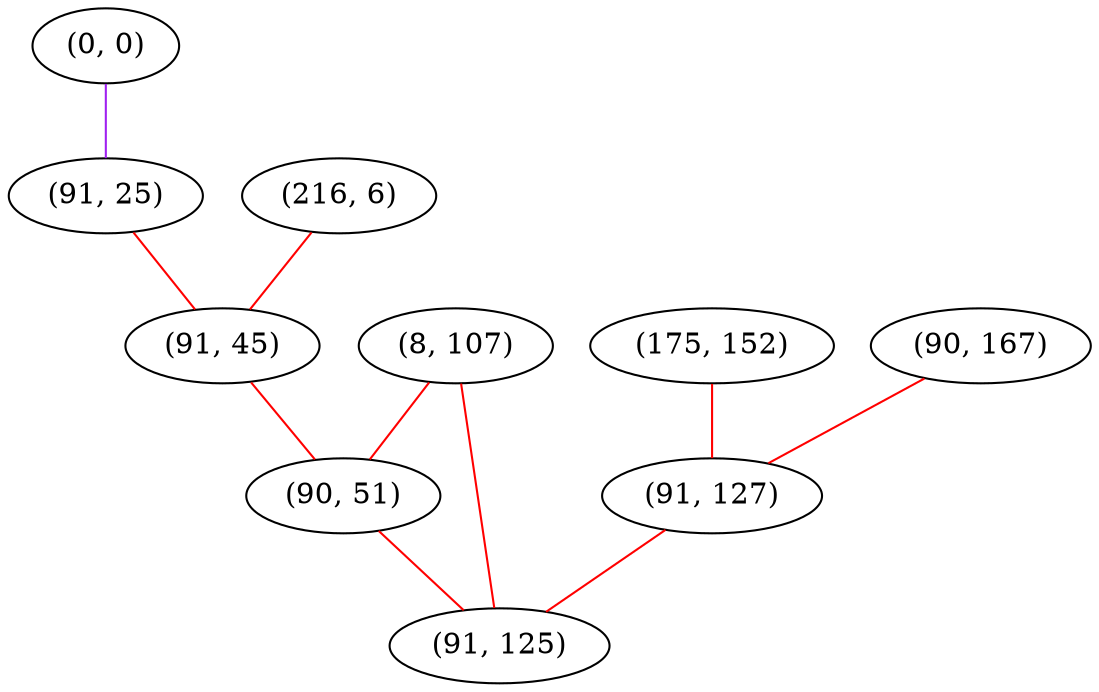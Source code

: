 graph "" {
"(0, 0)";
"(175, 152)";
"(216, 6)";
"(8, 107)";
"(91, 25)";
"(91, 45)";
"(90, 167)";
"(91, 127)";
"(90, 51)";
"(91, 125)";
"(0, 0)" -- "(91, 25)"  [color=purple, key=0, weight=4];
"(175, 152)" -- "(91, 127)"  [color=red, key=0, weight=1];
"(216, 6)" -- "(91, 45)"  [color=red, key=0, weight=1];
"(8, 107)" -- "(90, 51)"  [color=red, key=0, weight=1];
"(8, 107)" -- "(91, 125)"  [color=red, key=0, weight=1];
"(91, 25)" -- "(91, 45)"  [color=red, key=0, weight=1];
"(91, 45)" -- "(90, 51)"  [color=red, key=0, weight=1];
"(90, 167)" -- "(91, 127)"  [color=red, key=0, weight=1];
"(91, 127)" -- "(91, 125)"  [color=red, key=0, weight=1];
"(90, 51)" -- "(91, 125)"  [color=red, key=0, weight=1];
}
